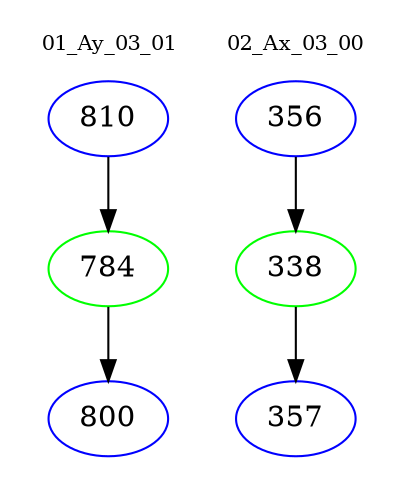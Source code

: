 digraph{
subgraph cluster_0 {
color = white
label = "01_Ay_03_01";
fontsize=10;
T0_810 [label="810", color="blue"]
T0_810 -> T0_784 [color="black"]
T0_784 [label="784", color="green"]
T0_784 -> T0_800 [color="black"]
T0_800 [label="800", color="blue"]
}
subgraph cluster_1 {
color = white
label = "02_Ax_03_00";
fontsize=10;
T1_356 [label="356", color="blue"]
T1_356 -> T1_338 [color="black"]
T1_338 [label="338", color="green"]
T1_338 -> T1_357 [color="black"]
T1_357 [label="357", color="blue"]
}
}
